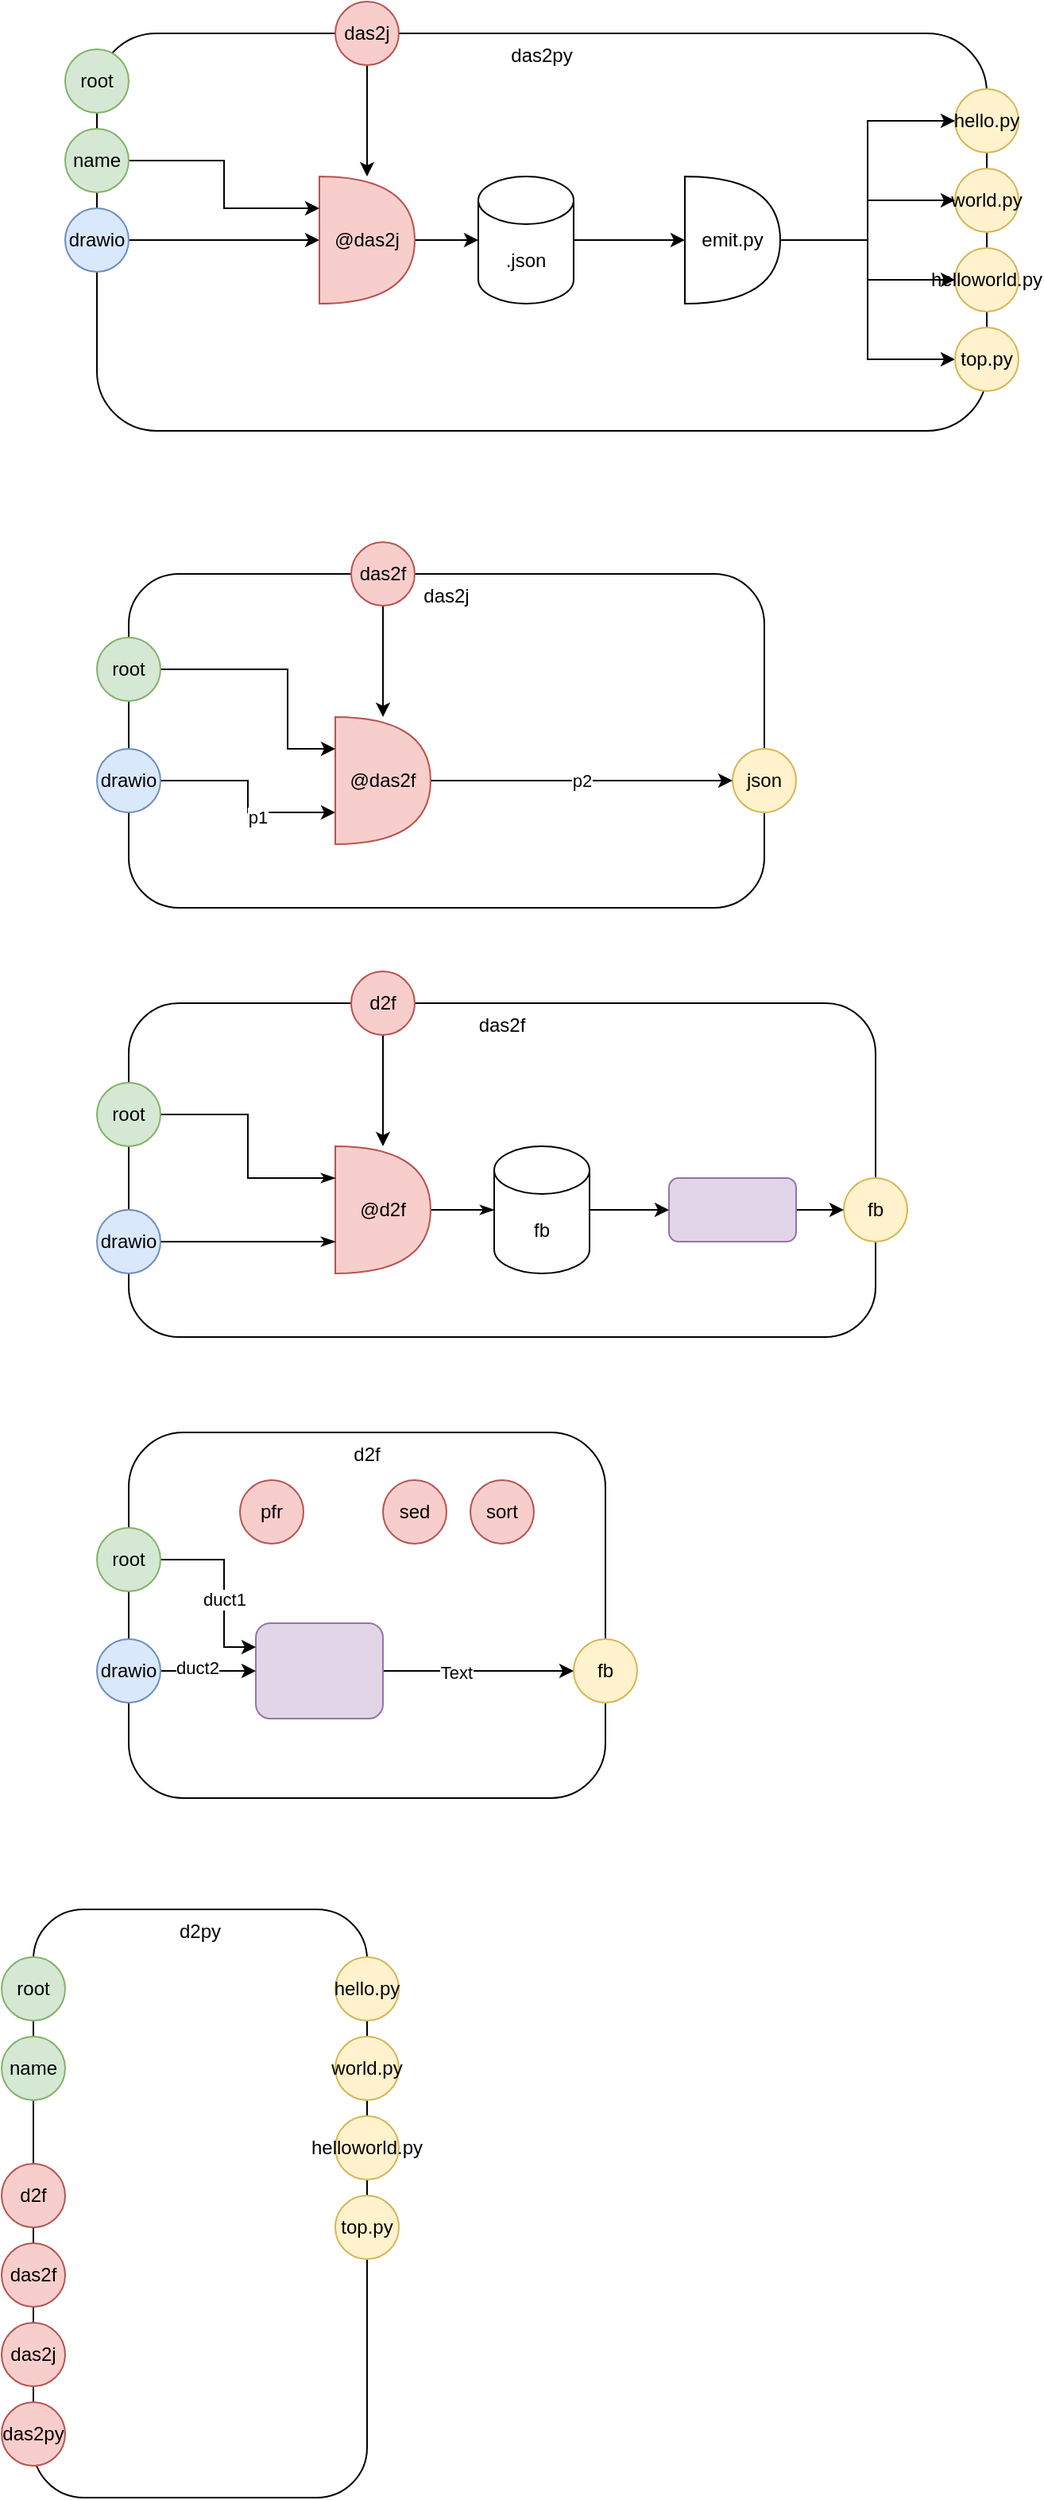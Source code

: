 <mxfile version="14.6.13" type="device"><diagram id="QTGyIGncSPA2Pm1gwpI6" name="Page-1"><mxGraphModel dx="953" dy="806" grid="1" gridSize="10" guides="1" tooltips="1" connect="1" arrows="1" fold="1" page="1" pageScale="1" pageWidth="1100" pageHeight="850" math="0" shadow="0"><root><mxCell id="0"/><mxCell id="1" parent="0"/><mxCell id="zOqLqZQxqcEyqAdoZ7LE-76" value="d2py" style="rounded=1;whiteSpace=wrap;html=1;verticalAlign=top;" vertex="1" parent="1"><mxGeometry x="80" y="1260" width="210" height="370" as="geometry"/></mxCell><mxCell id="zOqLqZQxqcEyqAdoZ7LE-1" value="das2py" style="rounded=1;whiteSpace=wrap;html=1;verticalAlign=top;" vertex="1" parent="1"><mxGeometry x="120" y="80" width="560" height="250" as="geometry"/></mxCell><mxCell id="zOqLqZQxqcEyqAdoZ7LE-10" style="edgeStyle=orthogonalEdgeStyle;rounded=0;orthogonalLoop=1;jettySize=auto;html=1;exitX=1;exitY=0.5;exitDx=0;exitDy=0;entryX=0;entryY=0.5;entryDx=0;entryDy=0;entryPerimeter=0;" edge="1" parent="1" source="zOqLqZQxqcEyqAdoZ7LE-3" target="zOqLqZQxqcEyqAdoZ7LE-8"><mxGeometry relative="1" as="geometry"/></mxCell><mxCell id="zOqLqZQxqcEyqAdoZ7LE-3" value="drawio" style="ellipse;whiteSpace=wrap;html=1;aspect=fixed;fillColor=#dae8fc;strokeColor=#6c8ebf;" vertex="1" parent="1"><mxGeometry x="100" y="190" width="40" height="40" as="geometry"/></mxCell><mxCell id="zOqLqZQxqcEyqAdoZ7LE-20" style="edgeStyle=orthogonalEdgeStyle;rounded=0;orthogonalLoop=1;jettySize=auto;html=1;exitX=0.5;exitY=1;exitDx=0;exitDy=0;" edge="1" parent="1" source="zOqLqZQxqcEyqAdoZ7LE-4" target="zOqLqZQxqcEyqAdoZ7LE-8"><mxGeometry relative="1" as="geometry"/></mxCell><mxCell id="zOqLqZQxqcEyqAdoZ7LE-4" value="das2j" style="ellipse;whiteSpace=wrap;html=1;aspect=fixed;fillColor=#f8cecc;strokeColor=#b85450;" vertex="1" parent="1"><mxGeometry x="270" y="60" width="40" height="40" as="geometry"/></mxCell><mxCell id="zOqLqZQxqcEyqAdoZ7LE-6" value="hello.py" style="ellipse;whiteSpace=wrap;html=1;aspect=fixed;fillColor=#fff2cc;strokeColor=#d6b656;" vertex="1" parent="1"><mxGeometry x="660" y="115" width="40" height="40" as="geometry"/></mxCell><mxCell id="zOqLqZQxqcEyqAdoZ7LE-14" style="edgeStyle=orthogonalEdgeStyle;rounded=0;orthogonalLoop=1;jettySize=auto;html=1;exitX=1;exitY=0.5;exitDx=0;exitDy=0;exitPerimeter=0;entryX=0;entryY=0.5;entryDx=0;entryDy=0;entryPerimeter=0;" edge="1" parent="1" source="zOqLqZQxqcEyqAdoZ7LE-7" target="zOqLqZQxqcEyqAdoZ7LE-12"><mxGeometry relative="1" as="geometry"/></mxCell><mxCell id="zOqLqZQxqcEyqAdoZ7LE-7" value="&lt;span style=&quot;font-weight: normal&quot;&gt;.json&lt;/span&gt;" style="shape=cylinder3;whiteSpace=wrap;html=1;boundedLbl=1;backgroundOutline=1;size=15;fontStyle=1" vertex="1" parent="1"><mxGeometry x="360" y="170" width="60" height="80" as="geometry"/></mxCell><mxCell id="zOqLqZQxqcEyqAdoZ7LE-11" style="edgeStyle=orthogonalEdgeStyle;rounded=0;orthogonalLoop=1;jettySize=auto;html=1;exitX=1;exitY=0.5;exitDx=0;exitDy=0;exitPerimeter=0;" edge="1" parent="1" source="zOqLqZQxqcEyqAdoZ7LE-8" target="zOqLqZQxqcEyqAdoZ7LE-7"><mxGeometry relative="1" as="geometry"/></mxCell><mxCell id="zOqLqZQxqcEyqAdoZ7LE-8" value="@das2j" style="shape=or;whiteSpace=wrap;html=1;fillColor=#f8cecc;strokeColor=#b85450;" vertex="1" parent="1"><mxGeometry x="260" y="170" width="60" height="80" as="geometry"/></mxCell><mxCell id="zOqLqZQxqcEyqAdoZ7LE-16" style="edgeStyle=orthogonalEdgeStyle;rounded=0;orthogonalLoop=1;jettySize=auto;html=1;exitX=1;exitY=0.5;exitDx=0;exitDy=0;exitPerimeter=0;entryX=0;entryY=0.5;entryDx=0;entryDy=0;" edge="1" parent="1" source="zOqLqZQxqcEyqAdoZ7LE-12" target="zOqLqZQxqcEyqAdoZ7LE-6"><mxGeometry relative="1" as="geometry"/></mxCell><mxCell id="zOqLqZQxqcEyqAdoZ7LE-26" style="edgeStyle=orthogonalEdgeStyle;rounded=0;orthogonalLoop=1;jettySize=auto;html=1;entryX=0;entryY=0.5;entryDx=0;entryDy=0;" edge="1" parent="1" source="zOqLqZQxqcEyqAdoZ7LE-12" target="zOqLqZQxqcEyqAdoZ7LE-23"><mxGeometry relative="1" as="geometry"/></mxCell><mxCell id="zOqLqZQxqcEyqAdoZ7LE-27" style="edgeStyle=orthogonalEdgeStyle;rounded=0;orthogonalLoop=1;jettySize=auto;html=1;entryX=0;entryY=0.5;entryDx=0;entryDy=0;" edge="1" parent="1" source="zOqLqZQxqcEyqAdoZ7LE-12" target="zOqLqZQxqcEyqAdoZ7LE-24"><mxGeometry relative="1" as="geometry"/></mxCell><mxCell id="zOqLqZQxqcEyqAdoZ7LE-28" style="edgeStyle=orthogonalEdgeStyle;rounded=0;orthogonalLoop=1;jettySize=auto;html=1;entryX=0;entryY=0.5;entryDx=0;entryDy=0;" edge="1" parent="1" source="zOqLqZQxqcEyqAdoZ7LE-12" target="zOqLqZQxqcEyqAdoZ7LE-22"><mxGeometry relative="1" as="geometry"/></mxCell><mxCell id="zOqLqZQxqcEyqAdoZ7LE-12" value="emit.py" style="shape=or;whiteSpace=wrap;html=1;" vertex="1" parent="1"><mxGeometry x="490" y="170" width="60" height="80" as="geometry"/></mxCell><mxCell id="zOqLqZQxqcEyqAdoZ7LE-17" value="das2j" style="rounded=1;whiteSpace=wrap;html=1;verticalAlign=top;" vertex="1" parent="1"><mxGeometry x="140" y="420" width="400" height="210" as="geometry"/></mxCell><mxCell id="zOqLqZQxqcEyqAdoZ7LE-35" style="edgeStyle=orthogonalEdgeStyle;rounded=0;orthogonalLoop=1;jettySize=auto;html=1;entryX=0;entryY=0.75;entryDx=0;entryDy=0;entryPerimeter=0;" edge="1" parent="1" source="zOqLqZQxqcEyqAdoZ7LE-18" target="zOqLqZQxqcEyqAdoZ7LE-34"><mxGeometry relative="1" as="geometry"/></mxCell><mxCell id="zOqLqZQxqcEyqAdoZ7LE-104" value="p1" style="edgeLabel;html=1;align=center;verticalAlign=middle;resizable=0;points=[];" vertex="1" connectable="0" parent="zOqLqZQxqcEyqAdoZ7LE-35"><mxGeometry x="0.246" y="-3" relative="1" as="geometry"><mxPoint as="offset"/></mxGeometry></mxCell><mxCell id="zOqLqZQxqcEyqAdoZ7LE-18" value="drawio" style="ellipse;whiteSpace=wrap;html=1;aspect=fixed;fillColor=#dae8fc;strokeColor=#6c8ebf;" vertex="1" parent="1"><mxGeometry x="120" y="530" width="40" height="40" as="geometry"/></mxCell><mxCell id="zOqLqZQxqcEyqAdoZ7LE-19" value="json" style="ellipse;whiteSpace=wrap;html=1;aspect=fixed;fillColor=#fff2cc;strokeColor=#d6b656;" vertex="1" parent="1"><mxGeometry x="520" y="530" width="40" height="40" as="geometry"/></mxCell><mxCell id="zOqLqZQxqcEyqAdoZ7LE-22" value="world.py" style="ellipse;whiteSpace=wrap;html=1;aspect=fixed;fillColor=#fff2cc;strokeColor=#d6b656;" vertex="1" parent="1"><mxGeometry x="660" y="165" width="40" height="40" as="geometry"/></mxCell><mxCell id="zOqLqZQxqcEyqAdoZ7LE-23" value="helloworld.py" style="ellipse;whiteSpace=wrap;html=1;aspect=fixed;fillColor=#fff2cc;strokeColor=#d6b656;" vertex="1" parent="1"><mxGeometry x="660" y="215" width="40" height="40" as="geometry"/></mxCell><mxCell id="zOqLqZQxqcEyqAdoZ7LE-24" value="top.py" style="ellipse;whiteSpace=wrap;html=1;aspect=fixed;fillColor=#fff2cc;strokeColor=#d6b656;" vertex="1" parent="1"><mxGeometry x="660" y="265" width="40" height="40" as="geometry"/></mxCell><mxCell id="zOqLqZQxqcEyqAdoZ7LE-32" style="edgeStyle=orthogonalEdgeStyle;rounded=0;orthogonalLoop=1;jettySize=auto;html=1;exitX=0.5;exitY=1;exitDx=0;exitDy=0;" edge="1" parent="1" source="zOqLqZQxqcEyqAdoZ7LE-33" target="zOqLqZQxqcEyqAdoZ7LE-34"><mxGeometry relative="1" as="geometry"/></mxCell><mxCell id="zOqLqZQxqcEyqAdoZ7LE-33" value="das2f" style="ellipse;whiteSpace=wrap;html=1;aspect=fixed;fillColor=#f8cecc;strokeColor=#b85450;" vertex="1" parent="1"><mxGeometry x="280" y="400" width="40" height="40" as="geometry"/></mxCell><mxCell id="zOqLqZQxqcEyqAdoZ7LE-36" value="p2" style="edgeStyle=orthogonalEdgeStyle;rounded=0;orthogonalLoop=1;jettySize=auto;html=1;exitX=1;exitY=0.5;exitDx=0;exitDy=0;exitPerimeter=0;entryX=0;entryY=0.5;entryDx=0;entryDy=0;" edge="1" parent="1" source="zOqLqZQxqcEyqAdoZ7LE-34" target="zOqLqZQxqcEyqAdoZ7LE-19"><mxGeometry relative="1" as="geometry"/></mxCell><mxCell id="zOqLqZQxqcEyqAdoZ7LE-34" value="@das2f" style="shape=or;whiteSpace=wrap;html=1;fillColor=#f8cecc;strokeColor=#b85450;" vertex="1" parent="1"><mxGeometry x="270" y="510" width="60" height="80" as="geometry"/></mxCell><mxCell id="zOqLqZQxqcEyqAdoZ7LE-37" value="das2f" style="rounded=1;whiteSpace=wrap;html=1;verticalAlign=top;" vertex="1" parent="1"><mxGeometry x="140" y="690" width="470" height="210" as="geometry"/></mxCell><mxCell id="zOqLqZQxqcEyqAdoZ7LE-40" value="fb" style="ellipse;whiteSpace=wrap;html=1;aspect=fixed;fillColor=#fff2cc;strokeColor=#d6b656;" vertex="1" parent="1"><mxGeometry x="590" y="800" width="40" height="40" as="geometry"/></mxCell><mxCell id="zOqLqZQxqcEyqAdoZ7LE-41" style="edgeStyle=orthogonalEdgeStyle;rounded=0;orthogonalLoop=1;jettySize=auto;html=1;exitX=0.5;exitY=1;exitDx=0;exitDy=0;" edge="1" parent="1" source="zOqLqZQxqcEyqAdoZ7LE-42" target="zOqLqZQxqcEyqAdoZ7LE-44"><mxGeometry relative="1" as="geometry"/></mxCell><mxCell id="zOqLqZQxqcEyqAdoZ7LE-42" value="d2f" style="ellipse;whiteSpace=wrap;html=1;aspect=fixed;fillColor=#f8cecc;strokeColor=#b85450;" vertex="1" parent="1"><mxGeometry x="280" y="670" width="40" height="40" as="geometry"/></mxCell><mxCell id="zOqLqZQxqcEyqAdoZ7LE-63" style="edgeStyle=orthogonalEdgeStyle;rounded=0;orthogonalLoop=1;jettySize=auto;html=1;exitX=1;exitY=0.5;exitDx=0;exitDy=0;exitPerimeter=0;entryX=0;entryY=0.5;entryDx=0;entryDy=0;entryPerimeter=0;strokeWidth=1;endArrow=classicThin;endFill=1;" edge="1" parent="1" source="zOqLqZQxqcEyqAdoZ7LE-44" target="zOqLqZQxqcEyqAdoZ7LE-61"><mxGeometry relative="1" as="geometry"/></mxCell><mxCell id="zOqLqZQxqcEyqAdoZ7LE-44" value="@d2f" style="shape=or;whiteSpace=wrap;html=1;fillColor=#f8cecc;strokeColor=#b85450;" vertex="1" parent="1"><mxGeometry x="270" y="780" width="60" height="80" as="geometry"/></mxCell><mxCell id="zOqLqZQxqcEyqAdoZ7LE-47" style="edgeStyle=orthogonalEdgeStyle;rounded=0;orthogonalLoop=1;jettySize=auto;html=1;exitX=1;exitY=0.5;exitDx=0;exitDy=0;" edge="1" parent="1" source="zOqLqZQxqcEyqAdoZ7LE-45" target="zOqLqZQxqcEyqAdoZ7LE-40"><mxGeometry relative="1" as="geometry"/></mxCell><mxCell id="zOqLqZQxqcEyqAdoZ7LE-45" value="" style="rounded=1;whiteSpace=wrap;html=1;fillColor=#e1d5e7;strokeColor=#9673a6;" vertex="1" parent="1"><mxGeometry x="480" y="800" width="80" height="40" as="geometry"/></mxCell><mxCell id="zOqLqZQxqcEyqAdoZ7LE-49" value="d2f" style="rounded=1;whiteSpace=wrap;html=1;verticalAlign=top;" vertex="1" parent="1"><mxGeometry x="140" y="960" width="300" height="230" as="geometry"/></mxCell><mxCell id="zOqLqZQxqcEyqAdoZ7LE-52" value="fb" style="ellipse;whiteSpace=wrap;html=1;aspect=fixed;fillColor=#fff2cc;strokeColor=#d6b656;" vertex="1" parent="1"><mxGeometry x="420" y="1090" width="40" height="40" as="geometry"/></mxCell><mxCell id="zOqLqZQxqcEyqAdoZ7LE-60" style="edgeStyle=orthogonalEdgeStyle;rounded=0;orthogonalLoop=1;jettySize=auto;html=1;entryX=0;entryY=0.5;entryDx=0;entryDy=0;" edge="1" parent="1" source="zOqLqZQxqcEyqAdoZ7LE-57" target="zOqLqZQxqcEyqAdoZ7LE-52"><mxGeometry relative="1" as="geometry"/></mxCell><mxCell id="zOqLqZQxqcEyqAdoZ7LE-109" value="Text" style="edgeLabel;html=1;align=center;verticalAlign=middle;resizable=0;points=[];" vertex="1" connectable="0" parent="zOqLqZQxqcEyqAdoZ7LE-60"><mxGeometry x="-0.233" y="-1" relative="1" as="geometry"><mxPoint as="offset"/></mxGeometry></mxCell><mxCell id="zOqLqZQxqcEyqAdoZ7LE-57" value="" style="rounded=1;whiteSpace=wrap;html=1;fillColor=#e1d5e7;strokeColor=#9673a6;" vertex="1" parent="1"><mxGeometry x="220" y="1080" width="80" height="60" as="geometry"/></mxCell><mxCell id="zOqLqZQxqcEyqAdoZ7LE-62" style="edgeStyle=orthogonalEdgeStyle;rounded=0;orthogonalLoop=1;jettySize=auto;html=1;exitX=1;exitY=0.5;exitDx=0;exitDy=0;exitPerimeter=0;entryX=0;entryY=0.5;entryDx=0;entryDy=0;" edge="1" parent="1" source="zOqLqZQxqcEyqAdoZ7LE-61" target="zOqLqZQxqcEyqAdoZ7LE-45"><mxGeometry relative="1" as="geometry"/></mxCell><mxCell id="zOqLqZQxqcEyqAdoZ7LE-61" value="&lt;span style=&quot;font-weight: normal&quot;&gt;fb&lt;/span&gt;" style="shape=cylinder3;whiteSpace=wrap;html=1;boundedLbl=1;backgroundOutline=1;size=15;fontStyle=1" vertex="1" parent="1"><mxGeometry x="370" y="780" width="60" height="80" as="geometry"/></mxCell><mxCell id="zOqLqZQxqcEyqAdoZ7LE-66" style="edgeStyle=orthogonalEdgeStyle;rounded=0;orthogonalLoop=1;jettySize=auto;html=1;exitX=1;exitY=0.5;exitDx=0;exitDy=0;entryX=0;entryY=0.25;entryDx=0;entryDy=0;entryPerimeter=0;" edge="1" parent="1" source="zOqLqZQxqcEyqAdoZ7LE-65" target="zOqLqZQxqcEyqAdoZ7LE-8"><mxGeometry relative="1" as="geometry"/></mxCell><mxCell id="zOqLqZQxqcEyqAdoZ7LE-65" value="name" style="ellipse;whiteSpace=wrap;html=1;aspect=fixed;fillColor=#d5e8d4;strokeColor=#82b366;" vertex="1" parent="1"><mxGeometry x="100" y="140" width="40" height="40" as="geometry"/></mxCell><mxCell id="zOqLqZQxqcEyqAdoZ7LE-102" style="edgeStyle=orthogonalEdgeStyle;rounded=0;orthogonalLoop=1;jettySize=auto;html=1;exitX=1;exitY=0.5;exitDx=0;exitDy=0;entryX=0;entryY=0.75;entryDx=0;entryDy=0;entryPerimeter=0;endArrow=classicThin;endFill=1;strokeWidth=1;" edge="1" parent="1" source="zOqLqZQxqcEyqAdoZ7LE-69" target="zOqLqZQxqcEyqAdoZ7LE-44"><mxGeometry relative="1" as="geometry"/></mxCell><mxCell id="zOqLqZQxqcEyqAdoZ7LE-69" value="drawio" style="ellipse;whiteSpace=wrap;html=1;aspect=fixed;fillColor=#dae8fc;strokeColor=#6c8ebf;" vertex="1" parent="1"><mxGeometry x="120" y="820" width="40" height="40" as="geometry"/></mxCell><mxCell id="zOqLqZQxqcEyqAdoZ7LE-96" style="edgeStyle=orthogonalEdgeStyle;rounded=0;orthogonalLoop=1;jettySize=auto;html=1;exitX=1;exitY=0.5;exitDx=0;exitDy=0;entryX=0;entryY=0.5;entryDx=0;entryDy=0;" edge="1" parent="1" source="zOqLqZQxqcEyqAdoZ7LE-71" target="zOqLqZQxqcEyqAdoZ7LE-57"><mxGeometry relative="1" as="geometry"/></mxCell><mxCell id="zOqLqZQxqcEyqAdoZ7LE-108" value="duct2" style="edgeLabel;html=1;align=center;verticalAlign=middle;resizable=0;points=[];" vertex="1" connectable="0" parent="zOqLqZQxqcEyqAdoZ7LE-96"><mxGeometry x="-0.233" y="2" relative="1" as="geometry"><mxPoint as="offset"/></mxGeometry></mxCell><mxCell id="zOqLqZQxqcEyqAdoZ7LE-71" value="drawio" style="ellipse;whiteSpace=wrap;html=1;aspect=fixed;fillColor=#dae8fc;strokeColor=#6c8ebf;" vertex="1" parent="1"><mxGeometry x="120" y="1090" width="40" height="40" as="geometry"/></mxCell><mxCell id="zOqLqZQxqcEyqAdoZ7LE-73" value="pfr" style="ellipse;whiteSpace=wrap;html=1;aspect=fixed;fillColor=#f8cecc;strokeColor=#b85450;" vertex="1" parent="1"><mxGeometry x="210" y="990" width="40" height="40" as="geometry"/></mxCell><mxCell id="zOqLqZQxqcEyqAdoZ7LE-74" value="sed" style="ellipse;whiteSpace=wrap;html=1;aspect=fixed;fillColor=#f8cecc;strokeColor=#b85450;" vertex="1" parent="1"><mxGeometry x="300" y="990" width="40" height="40" as="geometry"/></mxCell><mxCell id="zOqLqZQxqcEyqAdoZ7LE-75" value="sort" style="ellipse;whiteSpace=wrap;html=1;aspect=fixed;fillColor=#f8cecc;strokeColor=#b85450;" vertex="1" parent="1"><mxGeometry x="355" y="990" width="40" height="40" as="geometry"/></mxCell><mxCell id="zOqLqZQxqcEyqAdoZ7LE-82" value="name" style="ellipse;whiteSpace=wrap;html=1;aspect=fixed;fillColor=#d5e8d4;strokeColor=#82b366;" vertex="1" parent="1"><mxGeometry x="60" y="1340" width="40" height="40" as="geometry"/></mxCell><mxCell id="zOqLqZQxqcEyqAdoZ7LE-83" value="hello.py" style="ellipse;whiteSpace=wrap;html=1;aspect=fixed;fillColor=#fff2cc;strokeColor=#d6b656;" vertex="1" parent="1"><mxGeometry x="270" y="1290" width="40" height="40" as="geometry"/></mxCell><mxCell id="zOqLqZQxqcEyqAdoZ7LE-84" value="world.py" style="ellipse;whiteSpace=wrap;html=1;aspect=fixed;fillColor=#fff2cc;strokeColor=#d6b656;" vertex="1" parent="1"><mxGeometry x="270" y="1340" width="40" height="40" as="geometry"/></mxCell><mxCell id="zOqLqZQxqcEyqAdoZ7LE-85" value="helloworld.py" style="ellipse;whiteSpace=wrap;html=1;aspect=fixed;fillColor=#fff2cc;strokeColor=#d6b656;" vertex="1" parent="1"><mxGeometry x="270" y="1390" width="40" height="40" as="geometry"/></mxCell><mxCell id="zOqLqZQxqcEyqAdoZ7LE-86" value="top.py" style="ellipse;whiteSpace=wrap;html=1;aspect=fixed;fillColor=#fff2cc;strokeColor=#d6b656;" vertex="1" parent="1"><mxGeometry x="270" y="1440" width="40" height="40" as="geometry"/></mxCell><mxCell id="zOqLqZQxqcEyqAdoZ7LE-97" style="edgeStyle=orthogonalEdgeStyle;rounded=0;orthogonalLoop=1;jettySize=auto;html=1;exitX=1;exitY=0.5;exitDx=0;exitDy=0;entryX=0;entryY=0.25;entryDx=0;entryDy=0;" edge="1" parent="1" source="zOqLqZQxqcEyqAdoZ7LE-87" target="zOqLqZQxqcEyqAdoZ7LE-57"><mxGeometry relative="1" as="geometry"><Array as="points"><mxPoint x="200" y="1040"/><mxPoint x="200" y="1095"/></Array></mxGeometry></mxCell><mxCell id="zOqLqZQxqcEyqAdoZ7LE-107" value="duct1" style="edgeLabel;html=1;align=center;verticalAlign=middle;resizable=0;points=[];" vertex="1" connectable="0" parent="zOqLqZQxqcEyqAdoZ7LE-97"><mxGeometry x="0.13" relative="1" as="geometry"><mxPoint as="offset"/></mxGeometry></mxCell><mxCell id="zOqLqZQxqcEyqAdoZ7LE-87" value="root" style="ellipse;whiteSpace=wrap;html=1;aspect=fixed;fillColor=#d5e8d4;strokeColor=#82b366;" vertex="1" parent="1"><mxGeometry x="120" y="1020" width="40" height="40" as="geometry"/></mxCell><mxCell id="zOqLqZQxqcEyqAdoZ7LE-101" style="edgeStyle=orthogonalEdgeStyle;rounded=0;orthogonalLoop=1;jettySize=auto;html=1;exitX=1;exitY=0.5;exitDx=0;exitDy=0;entryX=0;entryY=0.25;entryDx=0;entryDy=0;entryPerimeter=0;endArrow=classicThin;endFill=1;strokeWidth=1;" edge="1" parent="1" source="zOqLqZQxqcEyqAdoZ7LE-88" target="zOqLqZQxqcEyqAdoZ7LE-44"><mxGeometry relative="1" as="geometry"/></mxCell><mxCell id="zOqLqZQxqcEyqAdoZ7LE-88" value="root" style="ellipse;whiteSpace=wrap;html=1;aspect=fixed;fillColor=#d5e8d4;strokeColor=#82b366;" vertex="1" parent="1"><mxGeometry x="120" y="740" width="40" height="40" as="geometry"/></mxCell><mxCell id="zOqLqZQxqcEyqAdoZ7LE-103" style="edgeStyle=orthogonalEdgeStyle;rounded=0;orthogonalLoop=1;jettySize=auto;html=1;entryX=0;entryY=0.25;entryDx=0;entryDy=0;entryPerimeter=0;endArrow=classic;endFill=1;strokeColor=#000000;strokeWidth=1;" edge="1" parent="1" source="zOqLqZQxqcEyqAdoZ7LE-89" target="zOqLqZQxqcEyqAdoZ7LE-34"><mxGeometry relative="1" as="geometry"><Array as="points"><mxPoint x="240" y="480"/><mxPoint x="240" y="530"/></Array></mxGeometry></mxCell><mxCell id="zOqLqZQxqcEyqAdoZ7LE-89" value="root" style="ellipse;whiteSpace=wrap;html=1;aspect=fixed;fillColor=#d5e8d4;strokeColor=#82b366;" vertex="1" parent="1"><mxGeometry x="120" y="460" width="40" height="40" as="geometry"/></mxCell><mxCell id="zOqLqZQxqcEyqAdoZ7LE-90" value="root" style="ellipse;whiteSpace=wrap;html=1;aspect=fixed;fillColor=#d5e8d4;strokeColor=#82b366;" vertex="1" parent="1"><mxGeometry x="100" y="90" width="40" height="40" as="geometry"/></mxCell><mxCell id="zOqLqZQxqcEyqAdoZ7LE-91" value="d2f" style="ellipse;whiteSpace=wrap;html=1;aspect=fixed;fillColor=#f8cecc;strokeColor=#b85450;" vertex="1" parent="1"><mxGeometry x="60" y="1420" width="40" height="40" as="geometry"/></mxCell><mxCell id="zOqLqZQxqcEyqAdoZ7LE-92" value="root" style="ellipse;whiteSpace=wrap;html=1;aspect=fixed;fillColor=#d5e8d4;strokeColor=#82b366;" vertex="1" parent="1"><mxGeometry x="60" y="1290" width="40" height="40" as="geometry"/></mxCell><mxCell id="zOqLqZQxqcEyqAdoZ7LE-93" value="das2f" style="ellipse;whiteSpace=wrap;html=1;aspect=fixed;fillColor=#f8cecc;strokeColor=#b85450;" vertex="1" parent="1"><mxGeometry x="60" y="1470" width="40" height="40" as="geometry"/></mxCell><mxCell id="zOqLqZQxqcEyqAdoZ7LE-94" value="das2j" style="ellipse;whiteSpace=wrap;html=1;aspect=fixed;fillColor=#f8cecc;strokeColor=#b85450;" vertex="1" parent="1"><mxGeometry x="60" y="1520" width="40" height="40" as="geometry"/></mxCell><mxCell id="zOqLqZQxqcEyqAdoZ7LE-95" value="das2py" style="ellipse;whiteSpace=wrap;html=1;aspect=fixed;fillColor=#f8cecc;strokeColor=#b85450;" vertex="1" parent="1"><mxGeometry x="60" y="1570" width="40" height="40" as="geometry"/></mxCell></root></mxGraphModel></diagram></mxfile>
